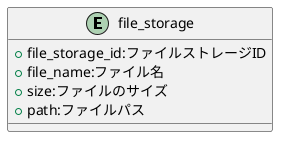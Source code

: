 @startuml

entity "file_storage"{
    + file_storage_id:ファイルストレージID
    + file_name:ファイル名
    + size:ファイルのサイズ
    + path:ファイルパス
}
@enduml
